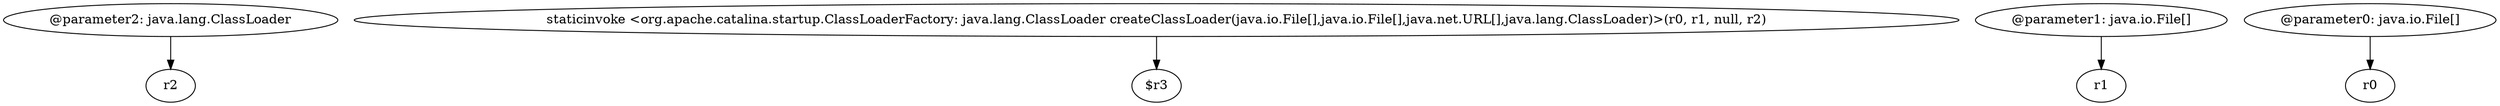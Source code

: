 digraph g {
0[label="@parameter2: java.lang.ClassLoader"]
1[label="r2"]
0->1[label=""]
2[label="staticinvoke <org.apache.catalina.startup.ClassLoaderFactory: java.lang.ClassLoader createClassLoader(java.io.File[],java.io.File[],java.net.URL[],java.lang.ClassLoader)>(r0, r1, null, r2)"]
3[label="$r3"]
2->3[label=""]
4[label="@parameter1: java.io.File[]"]
5[label="r1"]
4->5[label=""]
6[label="@parameter0: java.io.File[]"]
7[label="r0"]
6->7[label=""]
}